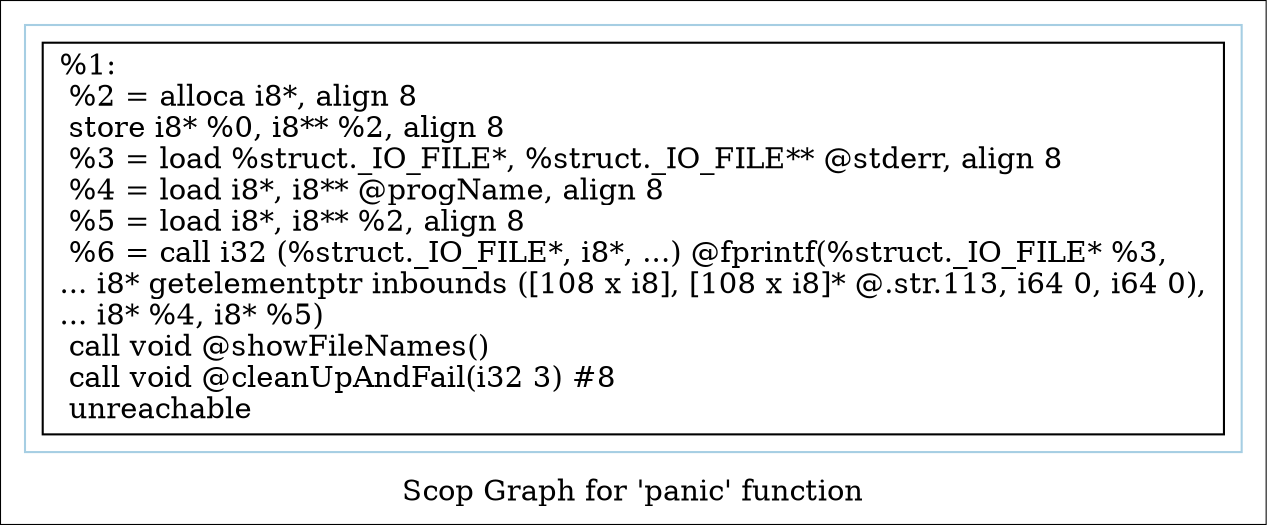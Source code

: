 digraph "Scop Graph for 'panic' function" {
	label="Scop Graph for 'panic' function";

	Node0x25c4fb0 [shape=record,label="{%1:\l  %2 = alloca i8*, align 8\l  store i8* %0, i8** %2, align 8\l  %3 = load %struct._IO_FILE*, %struct._IO_FILE** @stderr, align 8\l  %4 = load i8*, i8** @progName, align 8\l  %5 = load i8*, i8** %2, align 8\l  %6 = call i32 (%struct._IO_FILE*, i8*, ...) @fprintf(%struct._IO_FILE* %3,\l... i8* getelementptr inbounds ([108 x i8], [108 x i8]* @.str.113, i64 0, i64 0),\l... i8* %4, i8* %5)\l  call void @showFileNames()\l  call void @cleanUpAndFail(i32 3) #8\l  unreachable\l}"];
	colorscheme = "paired12"
        subgraph cluster_0x2941dd0 {
          label = "";
          style = solid;
          color = 1
          Node0x25c4fb0;
        }
}
